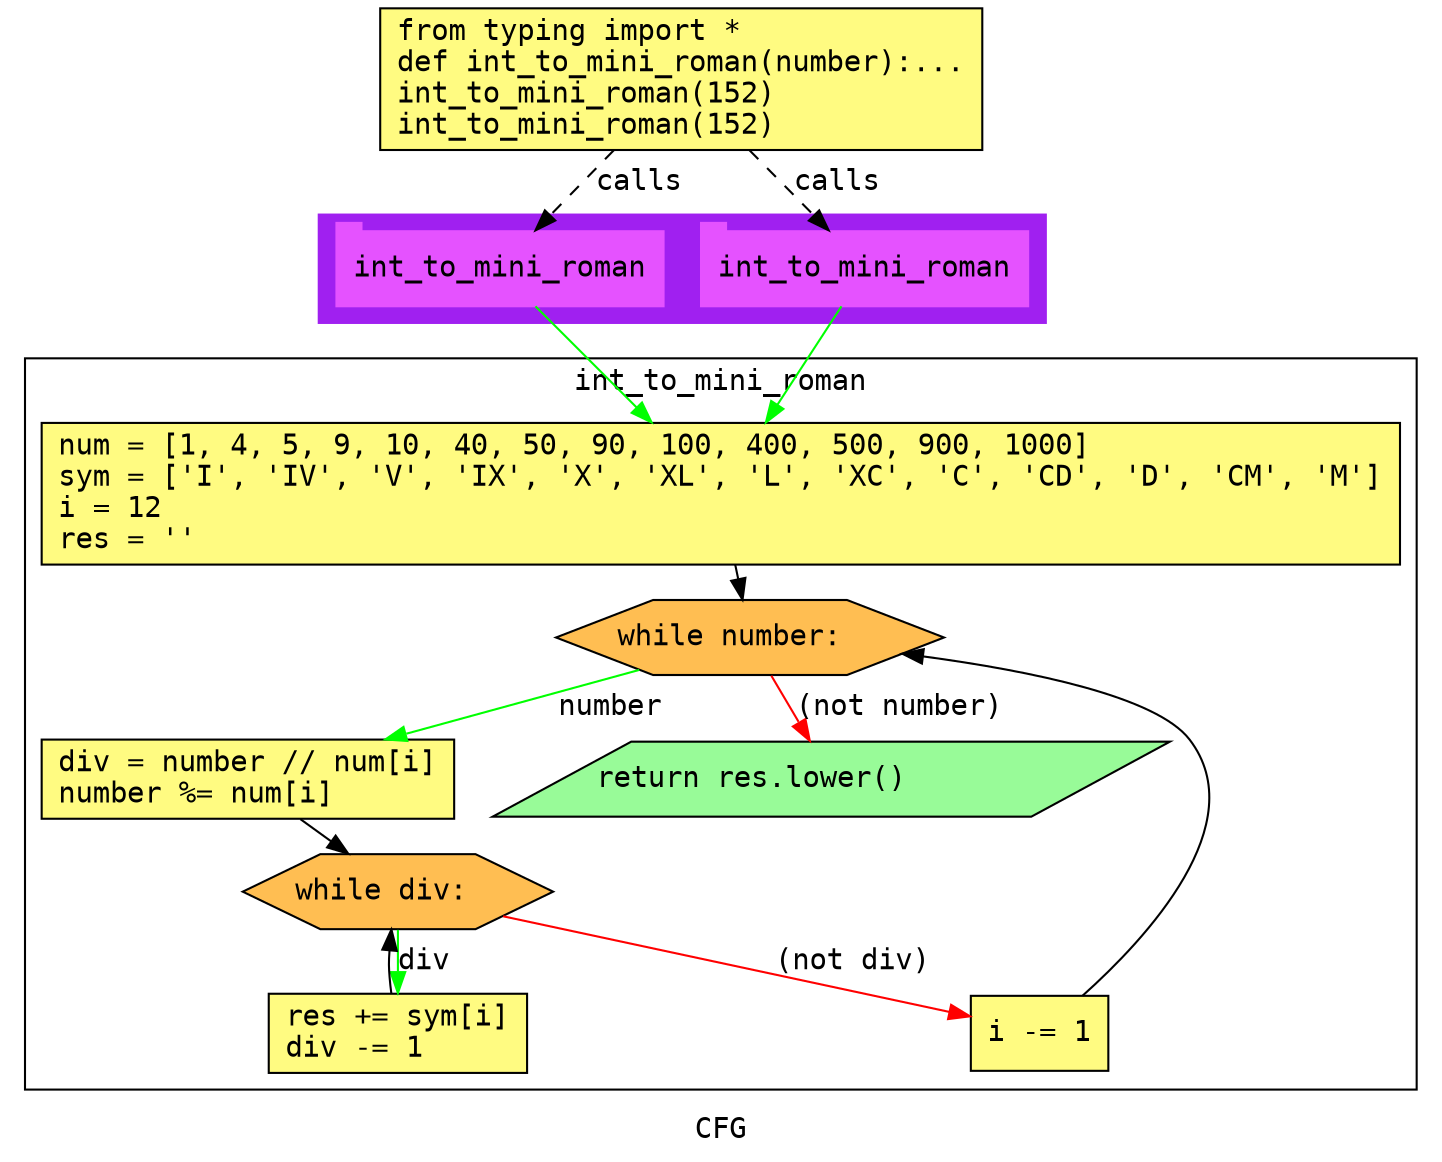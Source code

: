 digraph cluster472CFG {
	graph [bb="0,0,684,550",
		compound=True,
		fontname="DejaVu Sans Mono",
		label=CFG,
		lheight=0.21,
		lp="342,11.5",
		lwidth=0.35,
		pack=False,
		rankdir=TB,
		ranksep=0.02
	];
	node [fontname="DejaVu Sans Mono",
		label="\N"
	];
	edge [fontname="DejaVu Sans Mono"];
	subgraph cluster_1 {
		graph [bb="149,399,498,451",
			color=purple,
			compound=true,
			fontname="DejaVu Sans Mono",
			label="",
			rankdir=TB,
			ranksep=0.02,
			shape=tab,
			style=filled
		];
		node [fontname="DejaVu Sans Mono"];
		edge [fontname="DejaVu Sans Mono"];
		12	[color="#E552FF",
			height=0.5,
			label=int_to_mini_roman,
			linenum="[19]",
			pos="236,425",
			shape=tab,
			style=filled,
			width=2.1806];
		13	[color="#E552FF",
			height=0.5,
			label=int_to_mini_roman,
			linenum="[20]",
			pos="411,425",
			shape=tab,
			style=filled,
			width=2.1806];
	}
	subgraph cluster2int_to_mini_roman {
		graph [bb="8,31,676,382",
			compound=True,
			fontname="DejaVu Sans Mono",
			label=int_to_mini_roman,
			lheight=0.21,
			lp="342,370.5",
			lwidth=1.96,
			pack=False,
			rankdir=TB,
			ranksep=0.02
		];
		node [fontname="DejaVu Sans Mono"];
		edge [fontname="DejaVu Sans Mono"];
		3	[fillcolor="#FFFB81",
			height=0.94444,
			label="num = [1, 4, 5, 9, 10, 40, 50, 90, 100, 400, 500, 900, 1000]\lsym = ['I', 'IV', 'V', 'IX', 'X', 'XL', 'L', 'XC', 'C', 'CD', 'D', '\
CM', 'M']\li = 12\lres = ''\l",
			linenum="[5, 7, 9, 10]",
			pos="342,317",
			shape=rectangle,
			style="filled,solid",
			width=9.0556];
		4	[fillcolor="#FFBE52",
			height=0.5,
			label="while number:\l",
			linenum="[11]",
			pos="354,248",
			shape=hexagon,
			style="filled,solid",
			width=2.585];
		3 -> 4	[color=black,
			pos="e,350.93,266.13 347.93,282.89 348.34,280.63 348.74,278.36 349.14,276.13"];
		5	[fillcolor="#FFFB81",
			height=0.52778,
			label="div = number // num[i]\lnumber %= num[i]\l",
			linenum="[12, 13]",
			pos="115,180",
			shape=rectangle,
			style="filled,solid",
			width=2.75];
		4 -> 5	[color=green,
			label=number,
			lp="287,214.5",
			pos="e,180.25,199.02 300.96,232.35 268.4,223.36 226.19,211.71 190.22,201.77"];
		6	[fillcolor="#98fb98",
			height=0.5,
			label="return res.lower()\l",
			linenum="[18]",
			pos="389,180",
			shape=parallelogram,
			style="filled,solid",
			width=4.3676];
		4 -> 6	[color=red,
			label="(not number)",
			lp="424,214.5",
			pos="e,379.74,198.45 363.2,229.66 366.78,222.89 370.98,214.98 374.93,207.53"];
		7	[fillcolor="#FFBE52",
			height=0.5,
			label="while div:\l",
			linenum="[14]",
			pos="184,126",
			shape=hexagon,
			style="filled,solid",
			width=2.0638];
		5 -> 7	[color=black,
			pos="e,161.16,144.22 139.13,160.81 143.6,157.44 148.33,153.88 152.97,150.39"];
		8	[fillcolor="#FFFB81",
			height=0.52778,
			label="res += sym[i]\ldiv -= 1\l",
			linenum="[15, 16]",
			pos="184,58",
			shape=rectangle,
			style="filled,solid",
			width=1.7222];
		7 -> 8	[color=green,
			label=div,
			lp="196.5,92.5",
			pos="e,184,77.379 184,107.66 184,101.54 184,94.494 184,87.693"];
		9	[fillcolor="#FFFB81",
			height=0.5,
			label="i -= 1\l",
			linenum="[17]",
			pos="485,58",
			shape=rectangle,
			style="filled,solid",
			width=0.91667];
		7 -> 9	[color=red,
			label="(not div)",
			lp="398.5,92.5",
			pos="e,451.99,66.238 233.7,114.1 291.87,101.35 387.2,80.445 442.21,68.383"];
		8 -> 7	[color=black,
			pos="e,178.55,107.92 178.49,77.06 177.87,79.701 177.34,82.405 177,85 176.39,89.647 176.19,91.91 176.98,97.891"];
		9 -> 4	[color=black,
			pos="e,425.57,239.55 505.1,76.03 535.1,103.52 585.03,158.68 555,199 540.44,218.55 484.7,230.87 435.6,238.13"];
	}
	1	[fillcolor="#FFFB81",
		height=0.94444,
		label="from typing import *\ldef int_to_mini_roman(number):...\lint_to_mini_roman(152)\lint_to_mini_roman(152)\l",
		linenum="[1]",
		pos="323,516",
		shape=rectangle,
		style="filled,solid",
		width=4.0139];
	1 -> 12	[label=calls,
		lp="303,466.5",
		pos="e,253.05,443.44 290.6,481.86 280.54,471.56 269.63,460.4 260.22,450.78",
		style=dashed];
	1 -> 13	[label=calls,
		lp="398,466.5",
		pos="e,393.76,443.44 355.77,481.86 365.95,471.56 376.99,460.4 386.5,450.78",
		style=dashed];
	12 -> 3	[color=green,
		pos="e,308.75,351.25 253.03,406.97 266.14,393.86 284.81,375.19 301.66,358.34"];
	13 -> 3	[color=green,
		pos="e,363.64,351.25 399.91,406.97 391.61,394.21 379.88,376.19 369.14,359.7"];
}
